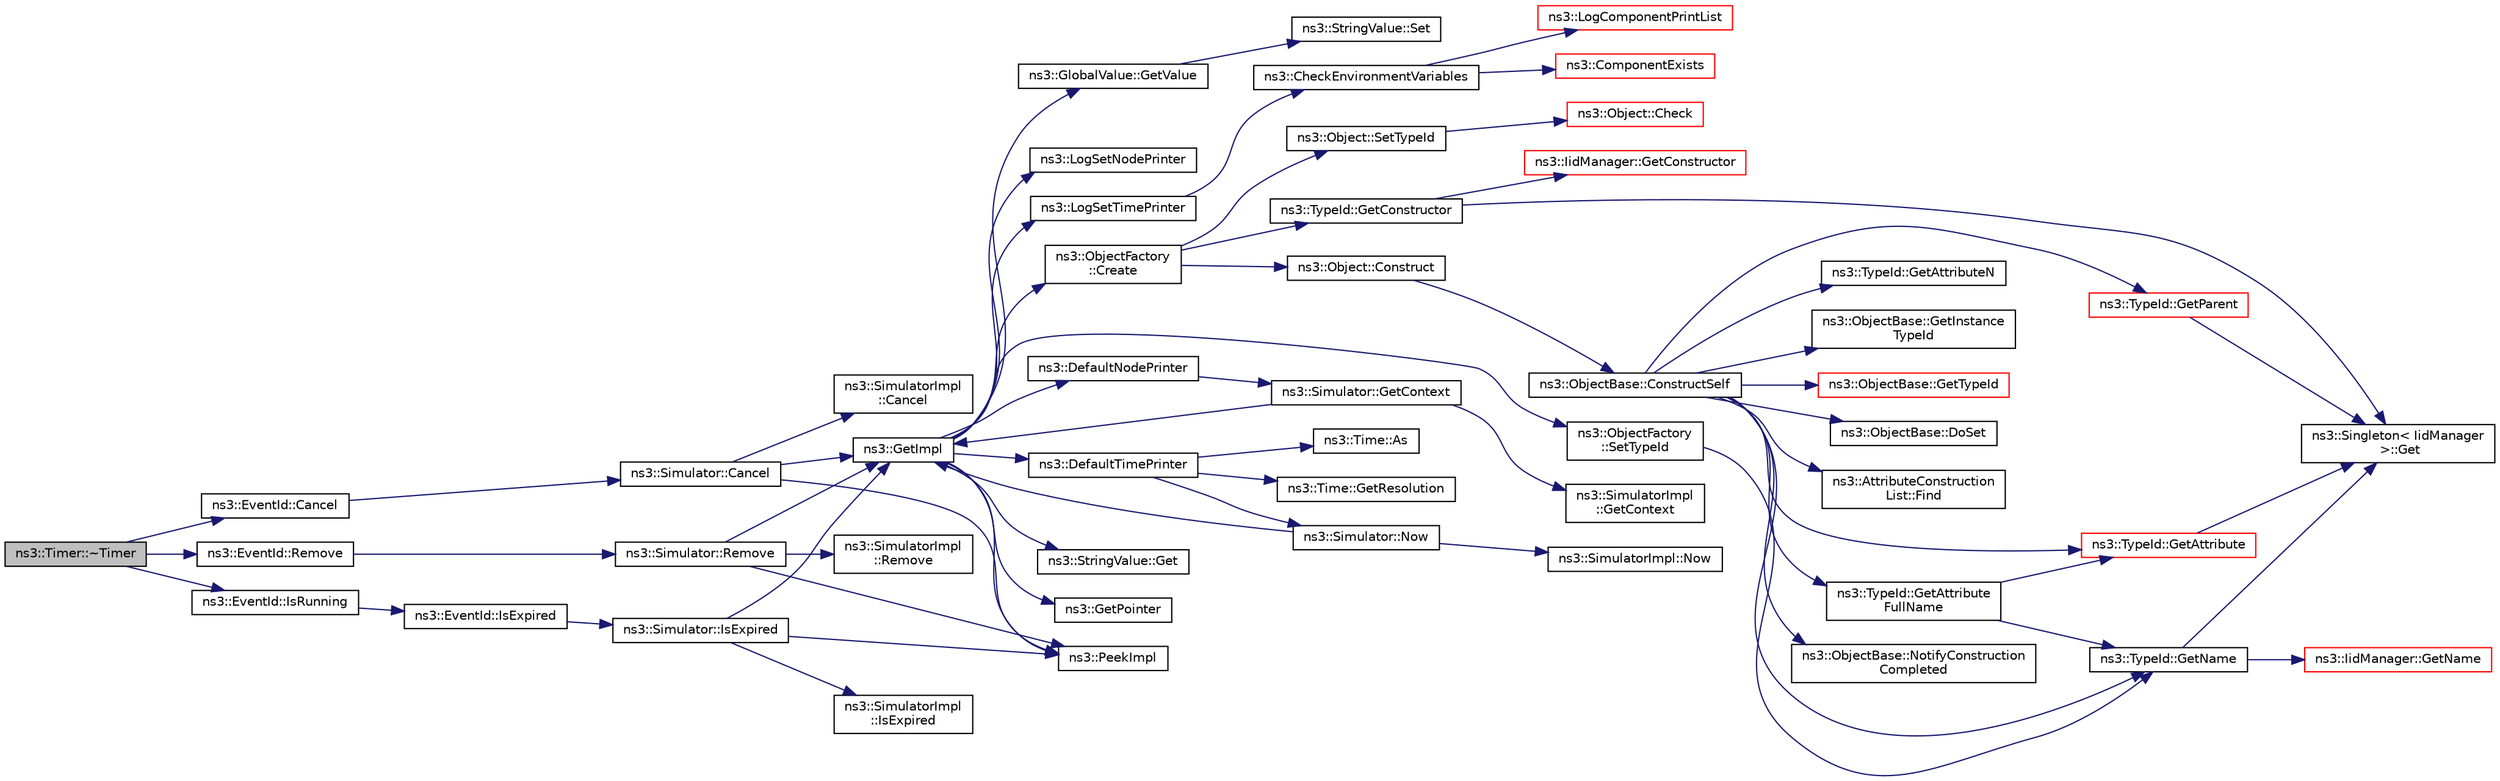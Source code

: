 digraph "ns3::Timer::~Timer"
{
 // LATEX_PDF_SIZE
  edge [fontname="Helvetica",fontsize="10",labelfontname="Helvetica",labelfontsize="10"];
  node [fontname="Helvetica",fontsize="10",shape=record];
  rankdir="LR";
  Node1 [label="ns3::Timer::~Timer",height=0.2,width=0.4,color="black", fillcolor="grey75", style="filled", fontcolor="black",tooltip=" "];
  Node1 -> Node2 [color="midnightblue",fontsize="10",style="solid",fontname="Helvetica"];
  Node2 [label="ns3::EventId::Cancel",height=0.2,width=0.4,color="black", fillcolor="white", style="filled",URL="$classns3_1_1_event_id.html#a993ae94e48e014e1afd47edb16db7a11",tooltip="This method is syntactic sugar for the ns3::Simulator::Cancel method."];
  Node2 -> Node3 [color="midnightblue",fontsize="10",style="solid",fontname="Helvetica"];
  Node3 [label="ns3::Simulator::Cancel",height=0.2,width=0.4,color="black", fillcolor="white", style="filled",URL="$classns3_1_1_simulator.html#a1b903a62d6117ef28f7ba3c6500689bf",tooltip="Set the cancel bit on this event: the event's associated function will not be invoked when it expires..."];
  Node3 -> Node4 [color="midnightblue",fontsize="10",style="solid",fontname="Helvetica"];
  Node4 [label="ns3::SimulatorImpl\l::Cancel",height=0.2,width=0.4,color="black", fillcolor="white", style="filled",URL="$classns3_1_1_simulator_impl.html#ad117e616c99c915ddac6267a74804807",tooltip="Set the cancel bit on this event: the event's associated function will not be invoked when it expires..."];
  Node3 -> Node5 [color="midnightblue",fontsize="10",style="solid",fontname="Helvetica"];
  Node5 [label="ns3::GetImpl",height=0.2,width=0.4,color="black", fillcolor="white", style="filled",URL="$group__simulator.html#ga42eb4eddad41528d4d99794a3dae3fd0",tooltip="Get the SimulatorImpl singleton."];
  Node5 -> Node6 [color="midnightblue",fontsize="10",style="solid",fontname="Helvetica"];
  Node6 [label="ns3::ObjectFactory\l::Create",height=0.2,width=0.4,color="black", fillcolor="white", style="filled",URL="$classns3_1_1_object_factory.html#a52eda277f4aaab54266134ba48102ad7",tooltip="Create an Object instance of the configured TypeId."];
  Node6 -> Node7 [color="midnightblue",fontsize="10",style="solid",fontname="Helvetica"];
  Node7 [label="ns3::Object::Construct",height=0.2,width=0.4,color="black", fillcolor="white", style="filled",URL="$classns3_1_1_object.html#a636e8411dc5228771f45c9b805d348fa",tooltip="Initialize all member variables registered as Attributes of this TypeId."];
  Node7 -> Node8 [color="midnightblue",fontsize="10",style="solid",fontname="Helvetica"];
  Node8 [label="ns3::ObjectBase::ConstructSelf",height=0.2,width=0.4,color="black", fillcolor="white", style="filled",URL="$classns3_1_1_object_base.html#a5cda18dec6d0744cb652a3ed60056958",tooltip="Complete construction of ObjectBase; invoked by derived classes."];
  Node8 -> Node9 [color="midnightblue",fontsize="10",style="solid",fontname="Helvetica"];
  Node9 [label="ns3::ObjectBase::DoSet",height=0.2,width=0.4,color="black", fillcolor="white", style="filled",URL="$classns3_1_1_object_base.html#afe5f2f7b2fabc99aa33f9bb434e3b695",tooltip="Attempt to set the value referenced by the accessor spec to a valid value according to the checker,..."];
  Node8 -> Node10 [color="midnightblue",fontsize="10",style="solid",fontname="Helvetica"];
  Node10 [label="ns3::AttributeConstruction\lList::Find",height=0.2,width=0.4,color="black", fillcolor="white", style="filled",URL="$classns3_1_1_attribute_construction_list.html#a02d64d7a11d4605d2aa19be66a2ed629",tooltip="Find an Attribute in the list from its AttributeChecker."];
  Node8 -> Node11 [color="midnightblue",fontsize="10",style="solid",fontname="Helvetica"];
  Node11 [label="ns3::TypeId::GetAttribute",height=0.2,width=0.4,color="red", fillcolor="white", style="filled",URL="$classns3_1_1_type_id.html#a796434fa73c5e54a9a86f24144d13738",tooltip="Get Attribute information by index."];
  Node11 -> Node12 [color="midnightblue",fontsize="10",style="solid",fontname="Helvetica"];
  Node12 [label="ns3::Singleton\< IidManager\l \>::Get",height=0.2,width=0.4,color="black", fillcolor="white", style="filled",URL="$classns3_1_1_singleton.html#a80a2cd3c25a27ea72add7a9f7a141ffa",tooltip="Get a pointer to the singleton instance."];
  Node8 -> Node14 [color="midnightblue",fontsize="10",style="solid",fontname="Helvetica"];
  Node14 [label="ns3::TypeId::GetAttribute\lFullName",height=0.2,width=0.4,color="black", fillcolor="white", style="filled",URL="$classns3_1_1_type_id.html#a750c20decd8786e40ae504f566345177",tooltip="Get the Attribute name by index."];
  Node14 -> Node11 [color="midnightblue",fontsize="10",style="solid",fontname="Helvetica"];
  Node14 -> Node15 [color="midnightblue",fontsize="10",style="solid",fontname="Helvetica"];
  Node15 [label="ns3::TypeId::GetName",height=0.2,width=0.4,color="black", fillcolor="white", style="filled",URL="$classns3_1_1_type_id.html#abc4965475a579c2afdc668d7a7d58374",tooltip="Get the name."];
  Node15 -> Node12 [color="midnightblue",fontsize="10",style="solid",fontname="Helvetica"];
  Node15 -> Node16 [color="midnightblue",fontsize="10",style="solid",fontname="Helvetica"];
  Node16 [label="ns3::IidManager::GetName",height=0.2,width=0.4,color="red", fillcolor="white", style="filled",URL="$classns3_1_1_iid_manager.html#a6658aaa8120efd885e98addb76a6f1d4",tooltip="Get the name of a type id."];
  Node8 -> Node18 [color="midnightblue",fontsize="10",style="solid",fontname="Helvetica"];
  Node18 [label="ns3::TypeId::GetAttributeN",height=0.2,width=0.4,color="black", fillcolor="white", style="filled",URL="$classns3_1_1_type_id.html#a1245644561332f12386451406295a8d8",tooltip="Get the number of attributes."];
  Node8 -> Node19 [color="midnightblue",fontsize="10",style="solid",fontname="Helvetica"];
  Node19 [label="ns3::ObjectBase::GetInstance\lTypeId",height=0.2,width=0.4,color="black", fillcolor="white", style="filled",URL="$classns3_1_1_object_base.html#abe5b43a6f5b99a92a4c3122db31f06fb",tooltip="Get the most derived TypeId for this Object."];
  Node8 -> Node15 [color="midnightblue",fontsize="10",style="solid",fontname="Helvetica"];
  Node8 -> Node20 [color="midnightblue",fontsize="10",style="solid",fontname="Helvetica"];
  Node20 [label="ns3::TypeId::GetParent",height=0.2,width=0.4,color="red", fillcolor="white", style="filled",URL="$classns3_1_1_type_id.html#ab84f81aee52154af39a8668b59c89d63",tooltip="Get the parent of this TypeId."];
  Node20 -> Node12 [color="midnightblue",fontsize="10",style="solid",fontname="Helvetica"];
  Node8 -> Node23 [color="midnightblue",fontsize="10",style="solid",fontname="Helvetica"];
  Node23 [label="ns3::ObjectBase::GetTypeId",height=0.2,width=0.4,color="red", fillcolor="white", style="filled",URL="$classns3_1_1_object_base.html#a2b870298ebceaaeffc9d65e15c022eac",tooltip="Get the type ID."];
  Node8 -> Node30 [color="midnightblue",fontsize="10",style="solid",fontname="Helvetica"];
  Node30 [label="ns3::ObjectBase::NotifyConstruction\lCompleted",height=0.2,width=0.4,color="black", fillcolor="white", style="filled",URL="$classns3_1_1_object_base.html#aa349348317dbdb62a7ee1df89db1eb8b",tooltip="Notifier called once the ObjectBase is fully constructed."];
  Node6 -> Node31 [color="midnightblue",fontsize="10",style="solid",fontname="Helvetica"];
  Node31 [label="ns3::TypeId::GetConstructor",height=0.2,width=0.4,color="black", fillcolor="white", style="filled",URL="$classns3_1_1_type_id.html#a66b2628edf921fc88945ec8a8f3a1683",tooltip="Get the constructor callback."];
  Node31 -> Node12 [color="midnightblue",fontsize="10",style="solid",fontname="Helvetica"];
  Node31 -> Node32 [color="midnightblue",fontsize="10",style="solid",fontname="Helvetica"];
  Node32 [label="ns3::IidManager::GetConstructor",height=0.2,width=0.4,color="red", fillcolor="white", style="filled",URL="$classns3_1_1_iid_manager.html#a5222ca2d43248c46812b39b993eb2e08",tooltip="Get the constructor Callback of a type id."];
  Node6 -> Node33 [color="midnightblue",fontsize="10",style="solid",fontname="Helvetica"];
  Node33 [label="ns3::Object::SetTypeId",height=0.2,width=0.4,color="black", fillcolor="white", style="filled",URL="$classns3_1_1_object.html#a19b1ebd8ec8fe404845e665880a6c5ad",tooltip="Set the TypeId of this Object."];
  Node33 -> Node34 [color="midnightblue",fontsize="10",style="solid",fontname="Helvetica"];
  Node34 [label="ns3::Object::Check",height=0.2,width=0.4,color="red", fillcolor="white", style="filled",URL="$classns3_1_1_object.html#a95070404e096887e1f126eae20c37f70",tooltip="Verify that this Object is still live, by checking it's reference count."];
  Node5 -> Node36 [color="midnightblue",fontsize="10",style="solid",fontname="Helvetica"];
  Node36 [label="ns3::DefaultNodePrinter",height=0.2,width=0.4,color="black", fillcolor="white", style="filled",URL="$group__logging.html#gac4c06cbbed12229d85991ced145f6be2",tooltip="Default node id printer implementation."];
  Node36 -> Node37 [color="midnightblue",fontsize="10",style="solid",fontname="Helvetica"];
  Node37 [label="ns3::Simulator::GetContext",height=0.2,width=0.4,color="black", fillcolor="white", style="filled",URL="$classns3_1_1_simulator.html#a8514b74ee2c42916b351b33c4a963bb0",tooltip="Get the current simulation context."];
  Node37 -> Node38 [color="midnightblue",fontsize="10",style="solid",fontname="Helvetica"];
  Node38 [label="ns3::SimulatorImpl\l::GetContext",height=0.2,width=0.4,color="black", fillcolor="white", style="filled",URL="$classns3_1_1_simulator_impl.html#a8b66270c97766c0adb997e2535648557",tooltip="Get the current simulation context."];
  Node37 -> Node5 [color="midnightblue",fontsize="10",style="solid",fontname="Helvetica"];
  Node5 -> Node39 [color="midnightblue",fontsize="10",style="solid",fontname="Helvetica"];
  Node39 [label="ns3::DefaultTimePrinter",height=0.2,width=0.4,color="black", fillcolor="white", style="filled",URL="$namespacens3.html#ae01c3c7786b644dfb8a0bb8f1201b269",tooltip="Default Time printer."];
  Node39 -> Node40 [color="midnightblue",fontsize="10",style="solid",fontname="Helvetica"];
  Node40 [label="ns3::Time::As",height=0.2,width=0.4,color="black", fillcolor="white", style="filled",URL="$classns3_1_1_time.html#ad5198e31c2512226ca0e58b31fad7fd0",tooltip="Attach a unit to a Time, to facilitate output in a specific unit."];
  Node39 -> Node41 [color="midnightblue",fontsize="10",style="solid",fontname="Helvetica"];
  Node41 [label="ns3::Time::GetResolution",height=0.2,width=0.4,color="black", fillcolor="white", style="filled",URL="$classns3_1_1_time.html#a1444f0f08b5e19f031157609e32fcf98",tooltip=" "];
  Node39 -> Node42 [color="midnightblue",fontsize="10",style="solid",fontname="Helvetica"];
  Node42 [label="ns3::Simulator::Now",height=0.2,width=0.4,color="black", fillcolor="white", style="filled",URL="$classns3_1_1_simulator.html#ac3178fa975b419f7875e7105be122800",tooltip="Return the current simulation virtual time."];
  Node42 -> Node5 [color="midnightblue",fontsize="10",style="solid",fontname="Helvetica"];
  Node42 -> Node43 [color="midnightblue",fontsize="10",style="solid",fontname="Helvetica"];
  Node43 [label="ns3::SimulatorImpl::Now",height=0.2,width=0.4,color="black", fillcolor="white", style="filled",URL="$classns3_1_1_simulator_impl.html#aa516c50060846adc6fd316e83ef0797c",tooltip="Return the current simulation virtual time."];
  Node5 -> Node44 [color="midnightblue",fontsize="10",style="solid",fontname="Helvetica"];
  Node44 [label="ns3::StringValue::Get",height=0.2,width=0.4,color="black", fillcolor="white", style="filled",URL="$classns3_1_1_string_value.html#a6f208c2778fe1c7882e5cb429b8326ae",tooltip=" "];
  Node5 -> Node45 [color="midnightblue",fontsize="10",style="solid",fontname="Helvetica"];
  Node45 [label="ns3::GetPointer",height=0.2,width=0.4,color="black", fillcolor="white", style="filled",URL="$namespacens3.html#ab4e173cdfd43d17c1a40d5348510a670",tooltip=" "];
  Node5 -> Node46 [color="midnightblue",fontsize="10",style="solid",fontname="Helvetica"];
  Node46 [label="ns3::GlobalValue::GetValue",height=0.2,width=0.4,color="black", fillcolor="white", style="filled",URL="$classns3_1_1_global_value.html#a48a99242193fb69609a17332733e8600",tooltip="Get the value."];
  Node46 -> Node47 [color="midnightblue",fontsize="10",style="solid",fontname="Helvetica"];
  Node47 [label="ns3::StringValue::Set",height=0.2,width=0.4,color="black", fillcolor="white", style="filled",URL="$classns3_1_1_string_value.html#a17693012c6f2c52875e0d631fbf40155",tooltip="Set the value."];
  Node5 -> Node48 [color="midnightblue",fontsize="10",style="solid",fontname="Helvetica"];
  Node48 [label="ns3::LogSetNodePrinter",height=0.2,width=0.4,color="black", fillcolor="white", style="filled",URL="$namespacens3.html#aebac73305345f2e2803fdeb102a7705e",tooltip="Set the LogNodePrinter function to be used to prepend log messages with the node id."];
  Node5 -> Node49 [color="midnightblue",fontsize="10",style="solid",fontname="Helvetica"];
  Node49 [label="ns3::LogSetTimePrinter",height=0.2,width=0.4,color="black", fillcolor="white", style="filled",URL="$namespacens3.html#a46cd76678f7da29799d1b41994e12ec1",tooltip="Set the TimePrinter function to be used to prepend log messages with the simulation time."];
  Node49 -> Node50 [color="midnightblue",fontsize="10",style="solid",fontname="Helvetica"];
  Node50 [label="ns3::CheckEnvironmentVariables",height=0.2,width=0.4,color="black", fillcolor="white", style="filled",URL="$group__logging.html#gacdc0bdeb2d8a90089d4fb09c4b8569ff",tooltip="Parse the NS_LOG environment variable."];
  Node50 -> Node51 [color="midnightblue",fontsize="10",style="solid",fontname="Helvetica"];
  Node51 [label="ns3::ComponentExists",height=0.2,width=0.4,color="red", fillcolor="white", style="filled",URL="$group__logging.html#gaadcc698770aae684c54dbd1ef4e4b37a",tooltip="Check if a log component exists."];
  Node50 -> Node53 [color="midnightblue",fontsize="10",style="solid",fontname="Helvetica"];
  Node53 [label="ns3::LogComponentPrintList",height=0.2,width=0.4,color="red", fillcolor="white", style="filled",URL="$namespacens3.html#a5252703c3f8260fd6dc609f1b276e57c",tooltip="Print the list of logging messages available."];
  Node5 -> Node54 [color="midnightblue",fontsize="10",style="solid",fontname="Helvetica"];
  Node54 [label="ns3::PeekImpl",height=0.2,width=0.4,color="black", fillcolor="white", style="filled",URL="$group__simulator.html#ga233c5c38de117e4e4a5a9cd168694792",tooltip="Get the static SimulatorImpl instance."];
  Node5 -> Node55 [color="midnightblue",fontsize="10",style="solid",fontname="Helvetica"];
  Node55 [label="ns3::ObjectFactory\l::SetTypeId",height=0.2,width=0.4,color="black", fillcolor="white", style="filled",URL="$classns3_1_1_object_factory.html#a77dcd099064038a1eb7a6b8251229ec3",tooltip="Set the TypeId of the Objects to be created by this factory."];
  Node55 -> Node15 [color="midnightblue",fontsize="10",style="solid",fontname="Helvetica"];
  Node3 -> Node54 [color="midnightblue",fontsize="10",style="solid",fontname="Helvetica"];
  Node1 -> Node56 [color="midnightblue",fontsize="10",style="solid",fontname="Helvetica"];
  Node56 [label="ns3::EventId::IsRunning",height=0.2,width=0.4,color="black", fillcolor="white", style="filled",URL="$classns3_1_1_event_id.html#a8b41e6f8c54db6bede8a7dcaf917074a",tooltip="This method is syntactic sugar for !IsExpired()."];
  Node56 -> Node57 [color="midnightblue",fontsize="10",style="solid",fontname="Helvetica"];
  Node57 [label="ns3::EventId::IsExpired",height=0.2,width=0.4,color="black", fillcolor="white", style="filled",URL="$classns3_1_1_event_id.html#acc25141054209b1a286a5471a51bd0c0",tooltip="This method is syntactic sugar for the ns3::Simulator::IsExpired method."];
  Node57 -> Node58 [color="midnightblue",fontsize="10",style="solid",fontname="Helvetica"];
  Node58 [label="ns3::Simulator::IsExpired",height=0.2,width=0.4,color="black", fillcolor="white", style="filled",URL="$classns3_1_1_simulator.html#a83ac8425c319a29b64f6d3b2ffc61e9c",tooltip="Check if an event has already run or been cancelled."];
  Node58 -> Node5 [color="midnightblue",fontsize="10",style="solid",fontname="Helvetica"];
  Node58 -> Node59 [color="midnightblue",fontsize="10",style="solid",fontname="Helvetica"];
  Node59 [label="ns3::SimulatorImpl\l::IsExpired",height=0.2,width=0.4,color="black", fillcolor="white", style="filled",URL="$classns3_1_1_simulator_impl.html#a4b01ac397f5ce86997e9caec087f63d2",tooltip="Check if an event has already run or been cancelled."];
  Node58 -> Node54 [color="midnightblue",fontsize="10",style="solid",fontname="Helvetica"];
  Node1 -> Node60 [color="midnightblue",fontsize="10",style="solid",fontname="Helvetica"];
  Node60 [label="ns3::EventId::Remove",height=0.2,width=0.4,color="black", fillcolor="white", style="filled",URL="$classns3_1_1_event_id.html#ac1f1b30e551bb9bd3a1a425830c03cb0",tooltip="This method is syntactic sugar for the ns3::Simulator::Remove method."];
  Node60 -> Node61 [color="midnightblue",fontsize="10",style="solid",fontname="Helvetica"];
  Node61 [label="ns3::Simulator::Remove",height=0.2,width=0.4,color="black", fillcolor="white", style="filled",URL="$classns3_1_1_simulator.html#ae30cacdda6cd0d5d62a8f2097b320506",tooltip="Remove an event from the event list."];
  Node61 -> Node5 [color="midnightblue",fontsize="10",style="solid",fontname="Helvetica"];
  Node61 -> Node54 [color="midnightblue",fontsize="10",style="solid",fontname="Helvetica"];
  Node61 -> Node62 [color="midnightblue",fontsize="10",style="solid",fontname="Helvetica"];
  Node62 [label="ns3::SimulatorImpl\l::Remove",height=0.2,width=0.4,color="black", fillcolor="white", style="filled",URL="$classns3_1_1_simulator_impl.html#a6456e1e88119250f07b589419acc775c",tooltip="Remove an event from the event list."];
}
